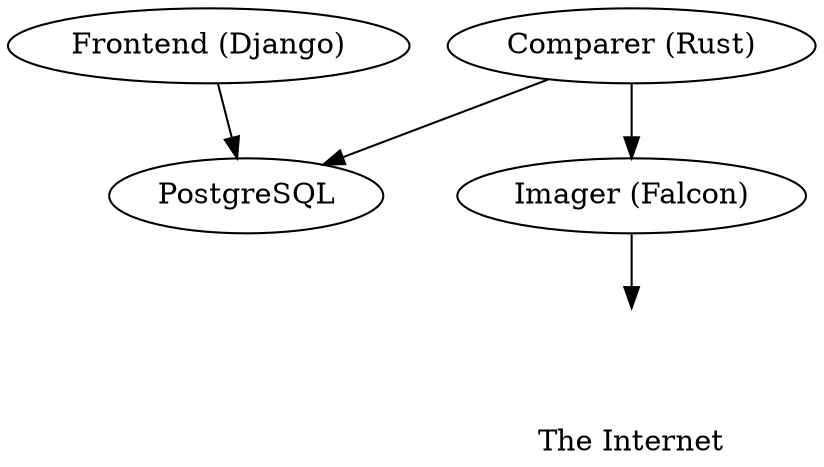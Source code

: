 digraph archictecture {
	frontend [label = "Frontend (Django)" pos="0,0"]
	database [label = "PostgreSQL" pos="150,0"]
	comparer [label = "Comparer (Rust)" pos="300,0"]
	imager [label = "Imager (Falcon)" pos="475,0"]
	cloud [ label="The Internet" shape=none, image="cloud.png" labelloc=b color="#ffffff" fixedsize=True width=1 height=1 pos="600,0"]

	frontend -> database
	comparer -> database
	comparer -> imager
	imager -> cloud
}
